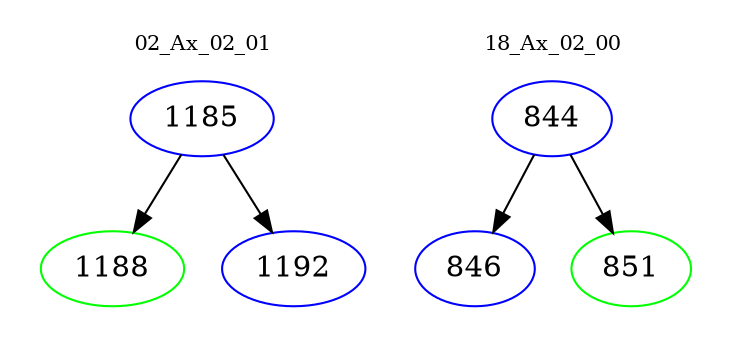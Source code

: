 digraph{
subgraph cluster_0 {
color = white
label = "02_Ax_02_01";
fontsize=10;
T0_1185 [label="1185", color="blue"]
T0_1185 -> T0_1188 [color="black"]
T0_1188 [label="1188", color="green"]
T0_1185 -> T0_1192 [color="black"]
T0_1192 [label="1192", color="blue"]
}
subgraph cluster_1 {
color = white
label = "18_Ax_02_00";
fontsize=10;
T1_844 [label="844", color="blue"]
T1_844 -> T1_846 [color="black"]
T1_846 [label="846", color="blue"]
T1_844 -> T1_851 [color="black"]
T1_851 [label="851", color="green"]
}
}
